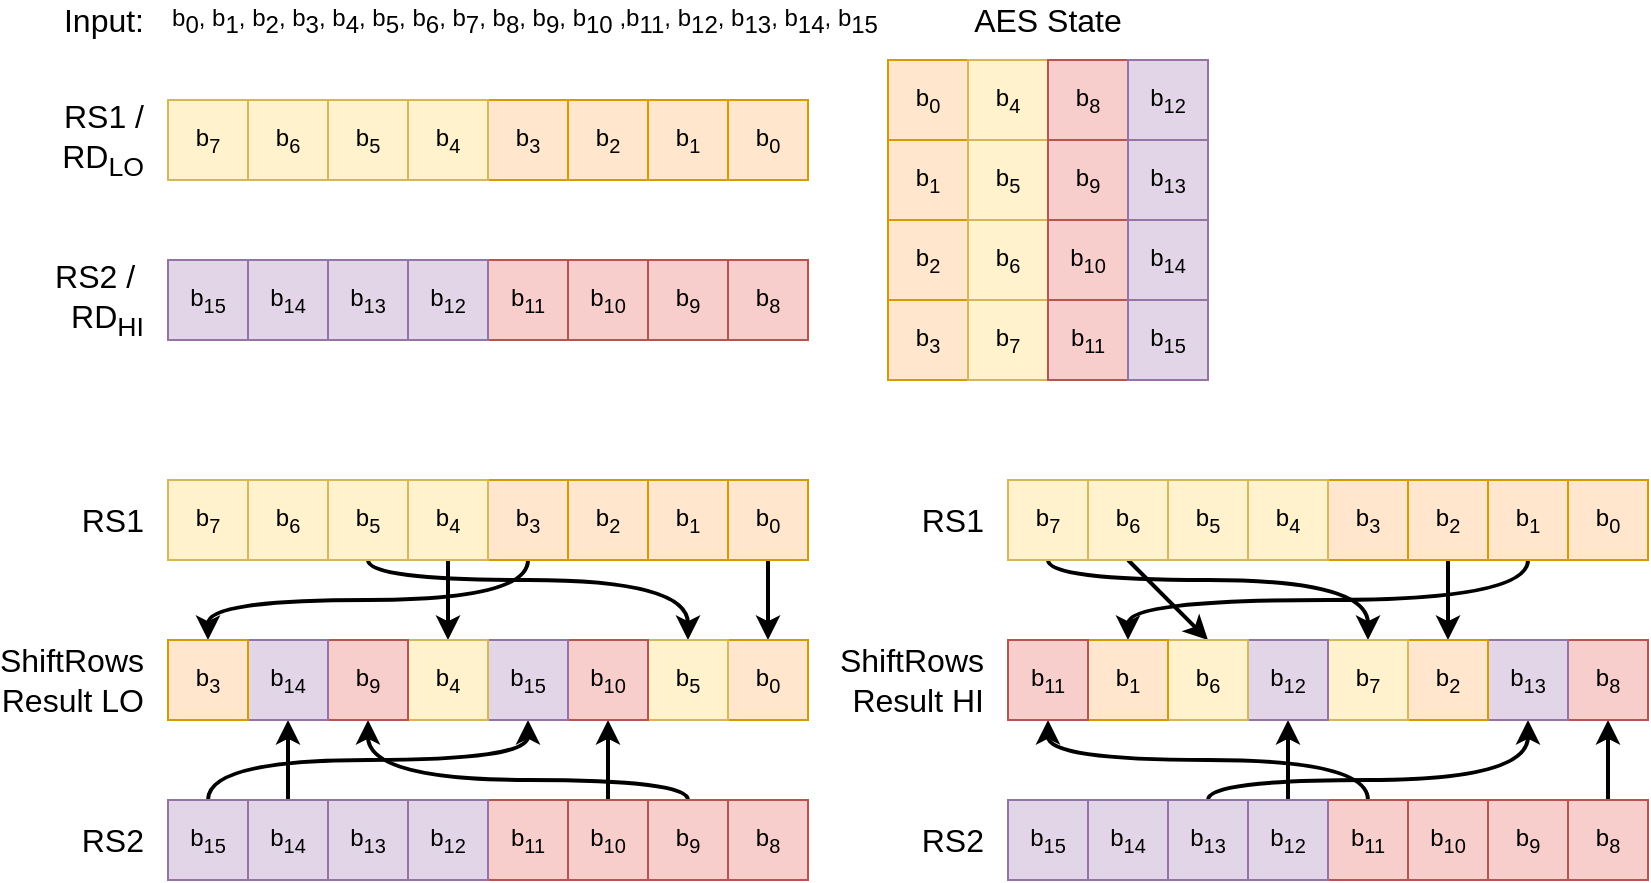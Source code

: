 <mxfile version="12.9.3" type="device"><diagram id="sHIKnb_p40F57NKTDTj2" name="Page-1"><mxGraphModel dx="960" dy="971" grid="1" gridSize="10" guides="1" tooltips="1" connect="1" arrows="1" fold="1" page="1" pageScale="1" pageWidth="827" pageHeight="1169" math="0" shadow="0"><root><mxCell id="0"/><mxCell id="1" parent="0"/><mxCell id="no9FC9ugb9BgBI_M5xsZ-18" value="b&lt;sub&gt;0&lt;/sub&gt;" style="whiteSpace=wrap;html=1;aspect=fixed;fillColor=#ffe6cc;strokeColor=#d79b00;" vertex="1" parent="1"><mxGeometry x="500" y="90" width="40" height="40" as="geometry"/></mxCell><mxCell id="no9FC9ugb9BgBI_M5xsZ-19" value="b&lt;sub&gt;1&lt;/sub&gt;" style="whiteSpace=wrap;html=1;aspect=fixed;fillColor=#ffe6cc;strokeColor=#d79b00;" vertex="1" parent="1"><mxGeometry x="460" y="90" width="40" height="40" as="geometry"/></mxCell><mxCell id="no9FC9ugb9BgBI_M5xsZ-20" value="b&lt;sub&gt;2&lt;/sub&gt;" style="whiteSpace=wrap;html=1;aspect=fixed;fillColor=#ffe6cc;strokeColor=#d79b00;" vertex="1" parent="1"><mxGeometry x="420" y="90" width="40" height="40" as="geometry"/></mxCell><mxCell id="no9FC9ugb9BgBI_M5xsZ-21" value="b&lt;sub&gt;3&lt;/sub&gt;" style="whiteSpace=wrap;html=1;aspect=fixed;fillColor=#ffe6cc;strokeColor=#d79b00;" vertex="1" parent="1"><mxGeometry x="380" y="90" width="40" height="40" as="geometry"/></mxCell><mxCell id="no9FC9ugb9BgBI_M5xsZ-22" value="b&lt;sub&gt;4&lt;/sub&gt;" style="whiteSpace=wrap;html=1;aspect=fixed;fillColor=#fff2cc;strokeColor=#d6b656;" vertex="1" parent="1"><mxGeometry x="340" y="90" width="40" height="40" as="geometry"/></mxCell><mxCell id="no9FC9ugb9BgBI_M5xsZ-23" value="b&lt;sub&gt;5&lt;/sub&gt;" style="whiteSpace=wrap;html=1;aspect=fixed;fillColor=#fff2cc;strokeColor=#d6b656;" vertex="1" parent="1"><mxGeometry x="300" y="90" width="40" height="40" as="geometry"/></mxCell><mxCell id="no9FC9ugb9BgBI_M5xsZ-24" value="b&lt;sub&gt;6&lt;/sub&gt;" style="whiteSpace=wrap;html=1;aspect=fixed;fillColor=#fff2cc;strokeColor=#d6b656;" vertex="1" parent="1"><mxGeometry x="260" y="90" width="40" height="40" as="geometry"/></mxCell><mxCell id="no9FC9ugb9BgBI_M5xsZ-25" value="b&lt;sub&gt;7&lt;/sub&gt;" style="whiteSpace=wrap;html=1;aspect=fixed;fillColor=#fff2cc;strokeColor=#d6b656;" vertex="1" parent="1"><mxGeometry x="220" y="90" width="40" height="40" as="geometry"/></mxCell><mxCell id="no9FC9ugb9BgBI_M5xsZ-26" value="b&lt;sub&gt;8&lt;/sub&gt;" style="whiteSpace=wrap;html=1;aspect=fixed;fillColor=#f8cecc;strokeColor=#b85450;" vertex="1" parent="1"><mxGeometry x="500" y="170" width="40" height="40" as="geometry"/></mxCell><mxCell id="no9FC9ugb9BgBI_M5xsZ-27" value="b&lt;sub&gt;9&lt;/sub&gt;" style="whiteSpace=wrap;html=1;aspect=fixed;fillColor=#f8cecc;strokeColor=#b85450;" vertex="1" parent="1"><mxGeometry x="460" y="170" width="40" height="40" as="geometry"/></mxCell><mxCell id="no9FC9ugb9BgBI_M5xsZ-28" value="b&lt;sub&gt;10&lt;/sub&gt;" style="whiteSpace=wrap;html=1;aspect=fixed;fillColor=#f8cecc;strokeColor=#b85450;" vertex="1" parent="1"><mxGeometry x="420" y="170" width="40" height="40" as="geometry"/></mxCell><mxCell id="no9FC9ugb9BgBI_M5xsZ-29" value="b&lt;sub&gt;11&lt;/sub&gt;" style="whiteSpace=wrap;html=1;aspect=fixed;fillColor=#f8cecc;strokeColor=#b85450;" vertex="1" parent="1"><mxGeometry x="380" y="170" width="40" height="40" as="geometry"/></mxCell><mxCell id="no9FC9ugb9BgBI_M5xsZ-30" value="b&lt;sub&gt;12&lt;/sub&gt;" style="whiteSpace=wrap;html=1;aspect=fixed;fillColor=#e1d5e7;strokeColor=#9673a6;" vertex="1" parent="1"><mxGeometry x="340" y="170" width="40" height="40" as="geometry"/></mxCell><mxCell id="no9FC9ugb9BgBI_M5xsZ-31" value="b&lt;sub&gt;13&lt;/sub&gt;" style="whiteSpace=wrap;html=1;aspect=fixed;fillColor=#e1d5e7;strokeColor=#9673a6;" vertex="1" parent="1"><mxGeometry x="300" y="170" width="40" height="40" as="geometry"/></mxCell><mxCell id="no9FC9ugb9BgBI_M5xsZ-32" value="b&lt;sub&gt;14&lt;/sub&gt;" style="whiteSpace=wrap;html=1;aspect=fixed;fillColor=#e1d5e7;strokeColor=#9673a6;" vertex="1" parent="1"><mxGeometry x="260" y="170" width="40" height="40" as="geometry"/></mxCell><mxCell id="no9FC9ugb9BgBI_M5xsZ-33" value="b&lt;sub&gt;15&lt;/sub&gt;" style="whiteSpace=wrap;html=1;aspect=fixed;fillColor=#e1d5e7;strokeColor=#9673a6;" vertex="1" parent="1"><mxGeometry x="220" y="170" width="40" height="40" as="geometry"/></mxCell><mxCell id="no9FC9ugb9BgBI_M5xsZ-35" value="RS1 / RD&lt;sub&gt;LO&lt;/sub&gt;" style="text;html=1;strokeColor=none;fillColor=none;align=right;verticalAlign=middle;whiteSpace=wrap;rounded=0;fontSize=16;" vertex="1" parent="1"><mxGeometry x="170" y="100" width="40" height="20" as="geometry"/></mxCell><mxCell id="no9FC9ugb9BgBI_M5xsZ-36" value="RS2 /&amp;nbsp;&lt;br&gt;RD&lt;sub&gt;HI&lt;/sub&gt;" style="text;html=1;strokeColor=none;fillColor=none;align=right;verticalAlign=middle;whiteSpace=wrap;rounded=0;fontSize=16;" vertex="1" parent="1"><mxGeometry x="160" y="180" width="50" height="20" as="geometry"/></mxCell><mxCell id="no9FC9ugb9BgBI_M5xsZ-37" value="AES State" style="text;html=1;strokeColor=none;fillColor=none;align=center;verticalAlign=middle;whiteSpace=wrap;rounded=0;fontSize=16;" vertex="1" parent="1"><mxGeometry x="580" y="40" width="160" height="20" as="geometry"/></mxCell><mxCell id="no9FC9ugb9BgBI_M5xsZ-40" value="Input:" style="text;html=1;strokeColor=none;fillColor=none;align=right;verticalAlign=middle;whiteSpace=wrap;rounded=0;fontSize=16;" vertex="1" parent="1"><mxGeometry x="170" y="40" width="40" height="20" as="geometry"/></mxCell><mxCell id="no9FC9ugb9BgBI_M5xsZ-41" value="&lt;font style=&quot;font-size: 12px;&quot;&gt;b&lt;sub style=&quot;font-size: 12px;&quot;&gt;0&lt;/sub&gt;, b&lt;sub style=&quot;font-size: 12px;&quot;&gt;1&lt;/sub&gt;, b&lt;sub style=&quot;font-size: 12px;&quot;&gt;2&lt;/sub&gt;, b&lt;sub style=&quot;font-size: 12px;&quot;&gt;3&lt;/sub&gt;, b&lt;sub style=&quot;font-size: 12px;&quot;&gt;4&lt;/sub&gt;, b&lt;sub style=&quot;font-size: 12px;&quot;&gt;5&lt;/sub&gt;, b&lt;sub style=&quot;font-size: 12px;&quot;&gt;6&lt;/sub&gt;, b&lt;sub style=&quot;font-size: 12px;&quot;&gt;7&lt;/sub&gt;, b&lt;sub style=&quot;font-size: 12px;&quot;&gt;8&lt;/sub&gt;, b&lt;sub style=&quot;font-size: 12px;&quot;&gt;9&lt;/sub&gt;, b&lt;sub style=&quot;font-size: 12px;&quot;&gt;10&amp;nbsp;&lt;/sub&gt;,b&lt;sub style=&quot;font-size: 12px;&quot;&gt;11&lt;/sub&gt;, b&lt;sub style=&quot;font-size: 12px;&quot;&gt;12&lt;/sub&gt;, b&lt;sub style=&quot;font-size: 12px;&quot;&gt;13&lt;/sub&gt;, b&lt;sub style=&quot;font-size: 12px;&quot;&gt;14&lt;/sub&gt;, b&lt;sub style=&quot;font-size: 12px;&quot;&gt;15&lt;/sub&gt;&lt;/font&gt;" style="text;html=1;strokeColor=none;fillColor=none;align=left;verticalAlign=middle;whiteSpace=wrap;rounded=0;fontSize=12;fontFamily=Helvetica;spacing=2;" vertex="1" parent="1"><mxGeometry x="220" y="40" width="430" height="20" as="geometry"/></mxCell><mxCell id="no9FC9ugb9BgBI_M5xsZ-50" value="b&lt;sub&gt;0&lt;/sub&gt;" style="whiteSpace=wrap;html=1;aspect=fixed;fillColor=#ffe6cc;strokeColor=#d79b00;gradientColor=none;" vertex="1" parent="1"><mxGeometry x="580" y="70" width="40" height="40" as="geometry"/></mxCell><mxCell id="no9FC9ugb9BgBI_M5xsZ-51" value="b&lt;sub&gt;1&lt;/sub&gt;" style="whiteSpace=wrap;html=1;aspect=fixed;fillColor=#ffe6cc;strokeColor=#d79b00;" vertex="1" parent="1"><mxGeometry x="580" y="110" width="40" height="40" as="geometry"/></mxCell><mxCell id="no9FC9ugb9BgBI_M5xsZ-52" value="b&lt;sub&gt;2&lt;/sub&gt;" style="whiteSpace=wrap;html=1;aspect=fixed;fillColor=#ffe6cc;strokeColor=#d79b00;" vertex="1" parent="1"><mxGeometry x="580" y="150" width="40" height="40" as="geometry"/></mxCell><mxCell id="no9FC9ugb9BgBI_M5xsZ-53" value="b&lt;sub&gt;3&lt;/sub&gt;" style="whiteSpace=wrap;html=1;aspect=fixed;fillColor=#ffe6cc;strokeColor=#d79b00;" vertex="1" parent="1"><mxGeometry x="580" y="190" width="40" height="40" as="geometry"/></mxCell><mxCell id="no9FC9ugb9BgBI_M5xsZ-54" value="b&lt;sub&gt;4&lt;/sub&gt;" style="whiteSpace=wrap;html=1;aspect=fixed;fillColor=#fff2cc;strokeColor=#d6b656;" vertex="1" parent="1"><mxGeometry x="620" y="70" width="40" height="40" as="geometry"/></mxCell><mxCell id="no9FC9ugb9BgBI_M5xsZ-55" value="b&lt;sub&gt;5&lt;/sub&gt;" style="whiteSpace=wrap;html=1;aspect=fixed;fillColor=#fff2cc;strokeColor=#d6b656;" vertex="1" parent="1"><mxGeometry x="620" y="110" width="40" height="40" as="geometry"/></mxCell><mxCell id="no9FC9ugb9BgBI_M5xsZ-56" value="b&lt;sub&gt;6&lt;/sub&gt;" style="whiteSpace=wrap;html=1;aspect=fixed;fillColor=#fff2cc;strokeColor=#d6b656;" vertex="1" parent="1"><mxGeometry x="620" y="150" width="40" height="40" as="geometry"/></mxCell><mxCell id="no9FC9ugb9BgBI_M5xsZ-57" value="b&lt;sub&gt;7&lt;/sub&gt;" style="whiteSpace=wrap;html=1;aspect=fixed;fillColor=#fff2cc;strokeColor=#d6b656;" vertex="1" parent="1"><mxGeometry x="620" y="190" width="40" height="40" as="geometry"/></mxCell><mxCell id="no9FC9ugb9BgBI_M5xsZ-58" value="b&lt;sub&gt;8&lt;/sub&gt;" style="whiteSpace=wrap;html=1;aspect=fixed;fillColor=#f8cecc;strokeColor=#b85450;" vertex="1" parent="1"><mxGeometry x="660" y="70" width="40" height="40" as="geometry"/></mxCell><mxCell id="no9FC9ugb9BgBI_M5xsZ-59" value="b&lt;sub&gt;9&lt;/sub&gt;" style="whiteSpace=wrap;html=1;aspect=fixed;fillColor=#f8cecc;strokeColor=#b85450;" vertex="1" parent="1"><mxGeometry x="660" y="110" width="40" height="40" as="geometry"/></mxCell><mxCell id="no9FC9ugb9BgBI_M5xsZ-60" value="b&lt;sub&gt;10&lt;/sub&gt;" style="whiteSpace=wrap;html=1;aspect=fixed;fillColor=#f8cecc;strokeColor=#b85450;" vertex="1" parent="1"><mxGeometry x="660" y="150" width="40" height="40" as="geometry"/></mxCell><mxCell id="no9FC9ugb9BgBI_M5xsZ-61" value="b&lt;sub&gt;11&lt;/sub&gt;" style="whiteSpace=wrap;html=1;aspect=fixed;fillColor=#f8cecc;strokeColor=#b85450;" vertex="1" parent="1"><mxGeometry x="660" y="190" width="40" height="40" as="geometry"/></mxCell><mxCell id="no9FC9ugb9BgBI_M5xsZ-62" value="b&lt;sub&gt;12&lt;/sub&gt;" style="whiteSpace=wrap;html=1;aspect=fixed;fillColor=#e1d5e7;strokeColor=#9673a6;" vertex="1" parent="1"><mxGeometry x="700" y="70" width="40" height="40" as="geometry"/></mxCell><mxCell id="no9FC9ugb9BgBI_M5xsZ-63" value="b&lt;sub&gt;13&lt;/sub&gt;" style="whiteSpace=wrap;html=1;aspect=fixed;fillColor=#e1d5e7;strokeColor=#9673a6;" vertex="1" parent="1"><mxGeometry x="700" y="110" width="40" height="40" as="geometry"/></mxCell><mxCell id="no9FC9ugb9BgBI_M5xsZ-64" value="b&lt;sub&gt;14&lt;/sub&gt;" style="whiteSpace=wrap;html=1;aspect=fixed;fillColor=#e1d5e7;strokeColor=#9673a6;" vertex="1" parent="1"><mxGeometry x="700" y="150" width="40" height="40" as="geometry"/></mxCell><mxCell id="no9FC9ugb9BgBI_M5xsZ-65" value="b&lt;sub&gt;15&lt;/sub&gt;" style="whiteSpace=wrap;html=1;aspect=fixed;fillColor=#e1d5e7;strokeColor=#9673a6;" vertex="1" parent="1"><mxGeometry x="700" y="190" width="40" height="40" as="geometry"/></mxCell><mxCell id="no9FC9ugb9BgBI_M5xsZ-90" style="edgeStyle=orthogonalEdgeStyle;rounded=0;orthogonalLoop=1;jettySize=auto;html=1;exitX=0.5;exitY=1;exitDx=0;exitDy=0;fontFamily=Helvetica;fontSize=12;strokeWidth=2;" edge="1" parent="1" source="no9FC9ugb9BgBI_M5xsZ-66" target="no9FC9ugb9BgBI_M5xsZ-82"><mxGeometry relative="1" as="geometry"/></mxCell><mxCell id="no9FC9ugb9BgBI_M5xsZ-66" value="b&lt;sub&gt;0&lt;/sub&gt;" style="whiteSpace=wrap;html=1;aspect=fixed;fillColor=#ffe6cc;strokeColor=#d79b00;" vertex="1" parent="1"><mxGeometry x="500" y="280" width="40" height="40" as="geometry"/></mxCell><mxCell id="no9FC9ugb9BgBI_M5xsZ-67" value="b&lt;sub&gt;1&lt;/sub&gt;" style="whiteSpace=wrap;html=1;aspect=fixed;fillColor=#ffe6cc;strokeColor=#d79b00;" vertex="1" parent="1"><mxGeometry x="460" y="280" width="40" height="40" as="geometry"/></mxCell><mxCell id="no9FC9ugb9BgBI_M5xsZ-68" value="b&lt;sub&gt;2&lt;/sub&gt;" style="whiteSpace=wrap;html=1;aspect=fixed;fillColor=#ffe6cc;strokeColor=#d79b00;" vertex="1" parent="1"><mxGeometry x="420" y="280" width="40" height="40" as="geometry"/></mxCell><mxCell id="no9FC9ugb9BgBI_M5xsZ-97" style="edgeStyle=orthogonalEdgeStyle;rounded=0;orthogonalLoop=1;jettySize=auto;html=1;exitX=0.5;exitY=1;exitDx=0;exitDy=0;entryX=0.5;entryY=0;entryDx=0;entryDy=0;fontFamily=Helvetica;fontSize=12;strokeWidth=2;curved=1;" edge="1" parent="1" source="no9FC9ugb9BgBI_M5xsZ-69" target="no9FC9ugb9BgBI_M5xsZ-89"><mxGeometry relative="1" as="geometry"/></mxCell><mxCell id="no9FC9ugb9BgBI_M5xsZ-69" value="b&lt;sub&gt;3&lt;/sub&gt;" style="whiteSpace=wrap;html=1;aspect=fixed;fillColor=#ffe6cc;strokeColor=#d79b00;" vertex="1" parent="1"><mxGeometry x="380" y="280" width="40" height="40" as="geometry"/></mxCell><mxCell id="no9FC9ugb9BgBI_M5xsZ-95" style="edgeStyle=none;rounded=0;orthogonalLoop=1;jettySize=auto;html=1;exitX=0.5;exitY=1;exitDx=0;exitDy=0;entryX=0.5;entryY=0;entryDx=0;entryDy=0;fontFamily=Helvetica;fontSize=12;strokeWidth=2;" edge="1" parent="1" source="no9FC9ugb9BgBI_M5xsZ-70" target="no9FC9ugb9BgBI_M5xsZ-86"><mxGeometry relative="1" as="geometry"/></mxCell><mxCell id="no9FC9ugb9BgBI_M5xsZ-70" value="b&lt;sub&gt;4&lt;/sub&gt;" style="whiteSpace=wrap;html=1;aspect=fixed;fillColor=#fff2cc;strokeColor=#d6b656;" vertex="1" parent="1"><mxGeometry x="340" y="280" width="40" height="40" as="geometry"/></mxCell><mxCell id="no9FC9ugb9BgBI_M5xsZ-93" style="edgeStyle=orthogonalEdgeStyle;rounded=0;orthogonalLoop=1;jettySize=auto;html=1;exitX=0.5;exitY=1;exitDx=0;exitDy=0;entryX=0.5;entryY=0;entryDx=0;entryDy=0;fontFamily=Helvetica;fontSize=12;strokeWidth=2;curved=1;" edge="1" parent="1" source="no9FC9ugb9BgBI_M5xsZ-71" target="no9FC9ugb9BgBI_M5xsZ-83"><mxGeometry relative="1" as="geometry"><Array as="points"><mxPoint x="320" y="330"/><mxPoint x="480" y="330"/></Array></mxGeometry></mxCell><mxCell id="no9FC9ugb9BgBI_M5xsZ-71" value="b&lt;sub&gt;5&lt;/sub&gt;" style="whiteSpace=wrap;html=1;aspect=fixed;fillColor=#fff2cc;strokeColor=#d6b656;" vertex="1" parent="1"><mxGeometry x="300" y="280" width="40" height="40" as="geometry"/></mxCell><mxCell id="no9FC9ugb9BgBI_M5xsZ-72" value="b&lt;sub&gt;6&lt;/sub&gt;" style="whiteSpace=wrap;html=1;aspect=fixed;fillColor=#fff2cc;strokeColor=#d6b656;" vertex="1" parent="1"><mxGeometry x="260" y="280" width="40" height="40" as="geometry"/></mxCell><mxCell id="no9FC9ugb9BgBI_M5xsZ-73" value="b&lt;sub&gt;7&lt;/sub&gt;" style="whiteSpace=wrap;html=1;aspect=fixed;fillColor=#fff2cc;strokeColor=#d6b656;" vertex="1" parent="1"><mxGeometry x="220" y="280" width="40" height="40" as="geometry"/></mxCell><mxCell id="no9FC9ugb9BgBI_M5xsZ-74" value="b&lt;sub&gt;8&lt;/sub&gt;" style="whiteSpace=wrap;html=1;aspect=fixed;fillColor=#f8cecc;strokeColor=#b85450;" vertex="1" parent="1"><mxGeometry x="500" y="440" width="40" height="40" as="geometry"/></mxCell><mxCell id="no9FC9ugb9BgBI_M5xsZ-91" style="rounded=0;orthogonalLoop=1;jettySize=auto;html=1;exitX=0.5;exitY=0;exitDx=0;exitDy=0;entryX=0.5;entryY=1;entryDx=0;entryDy=0;fontFamily=Helvetica;fontSize=12;strokeWidth=2;edgeStyle=orthogonalEdgeStyle;curved=1;" edge="1" parent="1" source="no9FC9ugb9BgBI_M5xsZ-75" target="no9FC9ugb9BgBI_M5xsZ-87"><mxGeometry relative="1" as="geometry"><Array as="points"><mxPoint x="480" y="430"/><mxPoint x="320" y="430"/></Array></mxGeometry></mxCell><mxCell id="no9FC9ugb9BgBI_M5xsZ-75" value="b&lt;sub&gt;9&lt;/sub&gt;" style="whiteSpace=wrap;html=1;aspect=fixed;fillColor=#f8cecc;strokeColor=#b85450;" vertex="1" parent="1"><mxGeometry x="460" y="440" width="40" height="40" as="geometry"/></mxCell><mxCell id="no9FC9ugb9BgBI_M5xsZ-92" style="edgeStyle=none;rounded=0;orthogonalLoop=1;jettySize=auto;html=1;exitX=0.5;exitY=0;exitDx=0;exitDy=0;entryX=0.5;entryY=1;entryDx=0;entryDy=0;fontFamily=Helvetica;fontSize=12;strokeWidth=2;" edge="1" parent="1" source="no9FC9ugb9BgBI_M5xsZ-76" target="no9FC9ugb9BgBI_M5xsZ-84"><mxGeometry relative="1" as="geometry"/></mxCell><mxCell id="no9FC9ugb9BgBI_M5xsZ-76" value="b&lt;sub&gt;10&lt;/sub&gt;" style="whiteSpace=wrap;html=1;aspect=fixed;fillColor=#f8cecc;strokeColor=#b85450;" vertex="1" parent="1"><mxGeometry x="420" y="440" width="40" height="40" as="geometry"/></mxCell><mxCell id="no9FC9ugb9BgBI_M5xsZ-77" value="b&lt;sub&gt;11&lt;/sub&gt;" style="whiteSpace=wrap;html=1;aspect=fixed;fillColor=#f8cecc;strokeColor=#b85450;" vertex="1" parent="1"><mxGeometry x="380" y="440" width="40" height="40" as="geometry"/></mxCell><mxCell id="no9FC9ugb9BgBI_M5xsZ-78" value="b&lt;sub&gt;12&lt;/sub&gt;" style="whiteSpace=wrap;html=1;aspect=fixed;fillColor=#e1d5e7;strokeColor=#9673a6;" vertex="1" parent="1"><mxGeometry x="340" y="440" width="40" height="40" as="geometry"/></mxCell><mxCell id="no9FC9ugb9BgBI_M5xsZ-79" value="b&lt;sub&gt;13&lt;/sub&gt;" style="whiteSpace=wrap;html=1;aspect=fixed;fillColor=#e1d5e7;strokeColor=#9673a6;" vertex="1" parent="1"><mxGeometry x="300" y="440" width="40" height="40" as="geometry"/></mxCell><mxCell id="no9FC9ugb9BgBI_M5xsZ-96" style="edgeStyle=none;rounded=0;orthogonalLoop=1;jettySize=auto;html=1;exitX=0.5;exitY=0;exitDx=0;exitDy=0;entryX=0.5;entryY=1;entryDx=0;entryDy=0;fontFamily=Helvetica;fontSize=12;strokeWidth=2;" edge="1" parent="1" source="no9FC9ugb9BgBI_M5xsZ-80" target="no9FC9ugb9BgBI_M5xsZ-88"><mxGeometry relative="1" as="geometry"/></mxCell><mxCell id="no9FC9ugb9BgBI_M5xsZ-80" value="b&lt;sub&gt;14&lt;/sub&gt;" style="whiteSpace=wrap;html=1;aspect=fixed;fillColor=#e1d5e7;strokeColor=#9673a6;" vertex="1" parent="1"><mxGeometry x="260" y="440" width="40" height="40" as="geometry"/></mxCell><mxCell id="no9FC9ugb9BgBI_M5xsZ-94" style="edgeStyle=orthogonalEdgeStyle;rounded=0;orthogonalLoop=1;jettySize=auto;html=1;exitX=0.5;exitY=0;exitDx=0;exitDy=0;entryX=0.5;entryY=1;entryDx=0;entryDy=0;fontFamily=Helvetica;fontSize=12;strokeWidth=2;curved=1;" edge="1" parent="1" source="no9FC9ugb9BgBI_M5xsZ-81" target="no9FC9ugb9BgBI_M5xsZ-85"><mxGeometry relative="1" as="geometry"/></mxCell><mxCell id="no9FC9ugb9BgBI_M5xsZ-81" value="b&lt;sub&gt;15&lt;/sub&gt;" style="whiteSpace=wrap;html=1;aspect=fixed;fillColor=#e1d5e7;strokeColor=#9673a6;" vertex="1" parent="1"><mxGeometry x="220" y="440" width="40" height="40" as="geometry"/></mxCell><mxCell id="no9FC9ugb9BgBI_M5xsZ-82" value="b&lt;sub&gt;0&lt;/sub&gt;" style="whiteSpace=wrap;html=1;aspect=fixed;fillColor=#ffe6cc;strokeColor=#d79b00;" vertex="1" parent="1"><mxGeometry x="500" y="360" width="40" height="40" as="geometry"/></mxCell><mxCell id="no9FC9ugb9BgBI_M5xsZ-83" value="b&lt;sub&gt;5&lt;/sub&gt;" style="whiteSpace=wrap;html=1;aspect=fixed;fillColor=#fff2cc;strokeColor=#d6b656;" vertex="1" parent="1"><mxGeometry x="460" y="360" width="40" height="40" as="geometry"/></mxCell><mxCell id="no9FC9ugb9BgBI_M5xsZ-84" value="b&lt;sub&gt;10&lt;/sub&gt;" style="whiteSpace=wrap;html=1;aspect=fixed;fillColor=#f8cecc;strokeColor=#b85450;" vertex="1" parent="1"><mxGeometry x="420" y="360" width="40" height="40" as="geometry"/></mxCell><mxCell id="no9FC9ugb9BgBI_M5xsZ-85" value="b&lt;sub&gt;15&lt;/sub&gt;" style="whiteSpace=wrap;html=1;aspect=fixed;fillColor=#e1d5e7;strokeColor=#9673a6;" vertex="1" parent="1"><mxGeometry x="380" y="360" width="40" height="40" as="geometry"/></mxCell><mxCell id="no9FC9ugb9BgBI_M5xsZ-86" value="b&lt;sub&gt;4&lt;/sub&gt;" style="whiteSpace=wrap;html=1;aspect=fixed;fillColor=#fff2cc;strokeColor=#d6b656;" vertex="1" parent="1"><mxGeometry x="340" y="360" width="40" height="40" as="geometry"/></mxCell><mxCell id="no9FC9ugb9BgBI_M5xsZ-87" value="b&lt;sub&gt;9&lt;/sub&gt;" style="whiteSpace=wrap;html=1;aspect=fixed;fillColor=#f8cecc;strokeColor=#b85450;" vertex="1" parent="1"><mxGeometry x="300" y="360" width="40" height="40" as="geometry"/></mxCell><mxCell id="no9FC9ugb9BgBI_M5xsZ-88" value="b&lt;sub&gt;14&lt;/sub&gt;" style="whiteSpace=wrap;html=1;aspect=fixed;fillColor=#e1d5e7;strokeColor=#9673a6;" vertex="1" parent="1"><mxGeometry x="260" y="360" width="40" height="40" as="geometry"/></mxCell><mxCell id="no9FC9ugb9BgBI_M5xsZ-89" value="b&lt;sub&gt;3&lt;/sub&gt;" style="whiteSpace=wrap;html=1;aspect=fixed;fillColor=#ffe6cc;strokeColor=#d79b00;" vertex="1" parent="1"><mxGeometry x="220" y="360" width="40" height="40" as="geometry"/></mxCell><mxCell id="no9FC9ugb9BgBI_M5xsZ-98" value="RS1" style="text;html=1;strokeColor=none;fillColor=none;align=right;verticalAlign=middle;whiteSpace=wrap;rounded=0;fontSize=16;" vertex="1" parent="1"><mxGeometry x="170" y="290" width="40" height="20" as="geometry"/></mxCell><mxCell id="no9FC9ugb9BgBI_M5xsZ-99" value="RS2" style="text;html=1;strokeColor=none;fillColor=none;align=right;verticalAlign=middle;whiteSpace=wrap;rounded=0;fontSize=16;" vertex="1" parent="1"><mxGeometry x="170" y="450" width="40" height="20" as="geometry"/></mxCell><mxCell id="no9FC9ugb9BgBI_M5xsZ-100" value="ShiftRows&lt;br&gt;Result LO" style="text;html=1;strokeColor=none;fillColor=none;align=right;verticalAlign=middle;whiteSpace=wrap;rounded=0;fontSize=16;" vertex="1" parent="1"><mxGeometry x="170" y="370" width="40" height="20" as="geometry"/></mxCell><mxCell id="no9FC9ugb9BgBI_M5xsZ-102" value="b&lt;sub&gt;0&lt;/sub&gt;" style="whiteSpace=wrap;html=1;aspect=fixed;fillColor=#ffe6cc;strokeColor=#d79b00;" vertex="1" parent="1"><mxGeometry x="920" y="280" width="40" height="40" as="geometry"/></mxCell><mxCell id="no9FC9ugb9BgBI_M5xsZ-142" style="edgeStyle=orthogonalEdgeStyle;rounded=0;orthogonalLoop=1;jettySize=auto;html=1;exitX=0.5;exitY=1;exitDx=0;exitDy=0;entryX=0.5;entryY=0;entryDx=0;entryDy=0;strokeWidth=2;fontFamily=Helvetica;fontSize=12;curved=1;" edge="1" parent="1" source="no9FC9ugb9BgBI_M5xsZ-103" target="no9FC9ugb9BgBI_M5xsZ-131"><mxGeometry relative="1" as="geometry"><Array as="points"><mxPoint x="900" y="340"/><mxPoint x="700" y="340"/></Array></mxGeometry></mxCell><mxCell id="no9FC9ugb9BgBI_M5xsZ-103" value="b&lt;sub&gt;1&lt;/sub&gt;" style="whiteSpace=wrap;html=1;aspect=fixed;fillColor=#ffe6cc;strokeColor=#d79b00;" vertex="1" parent="1"><mxGeometry x="880" y="280" width="40" height="40" as="geometry"/></mxCell><mxCell id="no9FC9ugb9BgBI_M5xsZ-138" style="edgeStyle=none;rounded=0;orthogonalLoop=1;jettySize=auto;html=1;exitX=0.5;exitY=1;exitDx=0;exitDy=0;entryX=0.5;entryY=0;entryDx=0;entryDy=0;strokeWidth=2;fontFamily=Helvetica;fontSize=12;" edge="1" parent="1" source="no9FC9ugb9BgBI_M5xsZ-104" target="no9FC9ugb9BgBI_M5xsZ-127"><mxGeometry relative="1" as="geometry"/></mxCell><mxCell id="no9FC9ugb9BgBI_M5xsZ-104" value="b&lt;sub&gt;2&lt;/sub&gt;" style="whiteSpace=wrap;html=1;aspect=fixed;fillColor=#ffe6cc;strokeColor=#d79b00;" vertex="1" parent="1"><mxGeometry x="840" y="280" width="40" height="40" as="geometry"/></mxCell><mxCell id="no9FC9ugb9BgBI_M5xsZ-106" value="b&lt;sub&gt;3&lt;/sub&gt;" style="whiteSpace=wrap;html=1;aspect=fixed;fillColor=#ffe6cc;strokeColor=#d79b00;" vertex="1" parent="1"><mxGeometry x="800" y="280" width="40" height="40" as="geometry"/></mxCell><mxCell id="no9FC9ugb9BgBI_M5xsZ-108" value="b&lt;sub&gt;4&lt;/sub&gt;" style="whiteSpace=wrap;html=1;aspect=fixed;fillColor=#fff2cc;strokeColor=#d6b656;" vertex="1" parent="1"><mxGeometry x="760" y="280" width="40" height="40" as="geometry"/></mxCell><mxCell id="no9FC9ugb9BgBI_M5xsZ-110" value="b&lt;sub&gt;5&lt;/sub&gt;" style="whiteSpace=wrap;html=1;aspect=fixed;fillColor=#fff2cc;strokeColor=#d6b656;" vertex="1" parent="1"><mxGeometry x="720" y="280" width="40" height="40" as="geometry"/></mxCell><mxCell id="no9FC9ugb9BgBI_M5xsZ-141" style="rounded=0;orthogonalLoop=1;jettySize=auto;html=1;exitX=0.5;exitY=1;exitDx=0;exitDy=0;entryX=0.5;entryY=0;entryDx=0;entryDy=0;strokeWidth=2;fontFamily=Helvetica;fontSize=12;" edge="1" parent="1" source="no9FC9ugb9BgBI_M5xsZ-111" target="no9FC9ugb9BgBI_M5xsZ-130"><mxGeometry relative="1" as="geometry"/></mxCell><mxCell id="no9FC9ugb9BgBI_M5xsZ-111" value="b&lt;sub&gt;6&lt;/sub&gt;" style="whiteSpace=wrap;html=1;aspect=fixed;fillColor=#fff2cc;strokeColor=#d6b656;" vertex="1" parent="1"><mxGeometry x="680" y="280" width="40" height="40" as="geometry"/></mxCell><mxCell id="no9FC9ugb9BgBI_M5xsZ-139" style="edgeStyle=orthogonalEdgeStyle;rounded=0;orthogonalLoop=1;jettySize=auto;html=1;exitX=0.5;exitY=1;exitDx=0;exitDy=0;entryX=0.5;entryY=0;entryDx=0;entryDy=0;strokeWidth=2;fontFamily=Helvetica;fontSize=12;curved=1;" edge="1" parent="1" source="no9FC9ugb9BgBI_M5xsZ-112" target="no9FC9ugb9BgBI_M5xsZ-128"><mxGeometry relative="1" as="geometry"><Array as="points"><mxPoint x="660" y="330"/><mxPoint x="820" y="330"/></Array></mxGeometry></mxCell><mxCell id="no9FC9ugb9BgBI_M5xsZ-112" value="b&lt;sub&gt;7&lt;/sub&gt;" style="whiteSpace=wrap;html=1;aspect=fixed;fillColor=#fff2cc;strokeColor=#d6b656;" vertex="1" parent="1"><mxGeometry x="640" y="280" width="40" height="40" as="geometry"/></mxCell><mxCell id="no9FC9ugb9BgBI_M5xsZ-136" style="edgeStyle=none;rounded=0;orthogonalLoop=1;jettySize=auto;html=1;exitX=0.5;exitY=0;exitDx=0;exitDy=0;entryX=0.5;entryY=1;entryDx=0;entryDy=0;strokeWidth=2;fontFamily=Helvetica;fontSize=12;" edge="1" parent="1" source="no9FC9ugb9BgBI_M5xsZ-113" target="no9FC9ugb9BgBI_M5xsZ-125"><mxGeometry relative="1" as="geometry"/></mxCell><mxCell id="no9FC9ugb9BgBI_M5xsZ-113" value="b&lt;sub&gt;8&lt;/sub&gt;" style="whiteSpace=wrap;html=1;aspect=fixed;fillColor=#f8cecc;strokeColor=#b85450;" vertex="1" parent="1"><mxGeometry x="920" y="440" width="40" height="40" as="geometry"/></mxCell><mxCell id="no9FC9ugb9BgBI_M5xsZ-115" value="b&lt;sub&gt;9&lt;/sub&gt;" style="whiteSpace=wrap;html=1;aspect=fixed;fillColor=#f8cecc;strokeColor=#b85450;" vertex="1" parent="1"><mxGeometry x="880" y="440" width="40" height="40" as="geometry"/></mxCell><mxCell id="no9FC9ugb9BgBI_M5xsZ-117" value="b&lt;sub&gt;10&lt;/sub&gt;" style="whiteSpace=wrap;html=1;aspect=fixed;fillColor=#f8cecc;strokeColor=#b85450;" vertex="1" parent="1"><mxGeometry x="840" y="440" width="40" height="40" as="geometry"/></mxCell><mxCell id="no9FC9ugb9BgBI_M5xsZ-143" style="edgeStyle=orthogonalEdgeStyle;rounded=0;orthogonalLoop=1;jettySize=auto;html=1;exitX=0.5;exitY=0;exitDx=0;exitDy=0;entryX=0.5;entryY=1;entryDx=0;entryDy=0;strokeWidth=2;fontFamily=Helvetica;fontSize=12;curved=1;" edge="1" parent="1" source="no9FC9ugb9BgBI_M5xsZ-118" target="no9FC9ugb9BgBI_M5xsZ-132"><mxGeometry relative="1" as="geometry"/></mxCell><mxCell id="no9FC9ugb9BgBI_M5xsZ-118" value="b&lt;sub&gt;11&lt;/sub&gt;" style="whiteSpace=wrap;html=1;aspect=fixed;fillColor=#f8cecc;strokeColor=#b85450;" vertex="1" parent="1"><mxGeometry x="800" y="440" width="40" height="40" as="geometry"/></mxCell><mxCell id="no9FC9ugb9BgBI_M5xsZ-140" style="edgeStyle=none;rounded=0;orthogonalLoop=1;jettySize=auto;html=1;exitX=0.5;exitY=0;exitDx=0;exitDy=0;entryX=0.5;entryY=1;entryDx=0;entryDy=0;strokeWidth=2;fontFamily=Helvetica;fontSize=12;" edge="1" parent="1" source="no9FC9ugb9BgBI_M5xsZ-119" target="no9FC9ugb9BgBI_M5xsZ-129"><mxGeometry relative="1" as="geometry"/></mxCell><mxCell id="no9FC9ugb9BgBI_M5xsZ-119" value="b&lt;sub&gt;12&lt;/sub&gt;" style="whiteSpace=wrap;html=1;aspect=fixed;fillColor=#e1d5e7;strokeColor=#9673a6;" vertex="1" parent="1"><mxGeometry x="760" y="440" width="40" height="40" as="geometry"/></mxCell><mxCell id="no9FC9ugb9BgBI_M5xsZ-137" style="edgeStyle=orthogonalEdgeStyle;rounded=0;orthogonalLoop=1;jettySize=auto;html=1;exitX=0.5;exitY=0;exitDx=0;exitDy=0;entryX=0.5;entryY=1;entryDx=0;entryDy=0;strokeWidth=2;fontFamily=Helvetica;fontSize=12;curved=1;" edge="1" parent="1" source="no9FC9ugb9BgBI_M5xsZ-120" target="no9FC9ugb9BgBI_M5xsZ-126"><mxGeometry relative="1" as="geometry"><Array as="points"><mxPoint x="740" y="430"/><mxPoint x="900" y="430"/></Array></mxGeometry></mxCell><mxCell id="no9FC9ugb9BgBI_M5xsZ-120" value="b&lt;sub&gt;13&lt;/sub&gt;" style="whiteSpace=wrap;html=1;aspect=fixed;fillColor=#e1d5e7;strokeColor=#9673a6;" vertex="1" parent="1"><mxGeometry x="720" y="440" width="40" height="40" as="geometry"/></mxCell><mxCell id="no9FC9ugb9BgBI_M5xsZ-122" value="b&lt;sub&gt;14&lt;/sub&gt;" style="whiteSpace=wrap;html=1;aspect=fixed;fillColor=#e1d5e7;strokeColor=#9673a6;" vertex="1" parent="1"><mxGeometry x="680" y="440" width="40" height="40" as="geometry"/></mxCell><mxCell id="no9FC9ugb9BgBI_M5xsZ-124" value="b&lt;sub&gt;15&lt;/sub&gt;" style="whiteSpace=wrap;html=1;aspect=fixed;fillColor=#e1d5e7;strokeColor=#9673a6;" vertex="1" parent="1"><mxGeometry x="640" y="440" width="40" height="40" as="geometry"/></mxCell><mxCell id="no9FC9ugb9BgBI_M5xsZ-125" value="b&lt;sub&gt;8&lt;/sub&gt;" style="whiteSpace=wrap;html=1;aspect=fixed;fillColor=#f8cecc;strokeColor=#b85450;" vertex="1" parent="1"><mxGeometry x="920" y="360" width="40" height="40" as="geometry"/></mxCell><mxCell id="no9FC9ugb9BgBI_M5xsZ-126" value="b&lt;sub&gt;13&lt;/sub&gt;" style="whiteSpace=wrap;html=1;aspect=fixed;fillColor=#e1d5e7;strokeColor=#9673a6;" vertex="1" parent="1"><mxGeometry x="880" y="360" width="40" height="40" as="geometry"/></mxCell><mxCell id="no9FC9ugb9BgBI_M5xsZ-127" value="b&lt;sub&gt;2&lt;/sub&gt;" style="whiteSpace=wrap;html=1;aspect=fixed;fillColor=#ffe6cc;strokeColor=#d79b00;" vertex="1" parent="1"><mxGeometry x="840" y="360" width="40" height="40" as="geometry"/></mxCell><mxCell id="no9FC9ugb9BgBI_M5xsZ-128" value="b&lt;sub&gt;7&lt;/sub&gt;" style="whiteSpace=wrap;html=1;aspect=fixed;fillColor=#fff2cc;strokeColor=#d6b656;" vertex="1" parent="1"><mxGeometry x="800" y="360" width="40" height="40" as="geometry"/></mxCell><mxCell id="no9FC9ugb9BgBI_M5xsZ-129" value="b&lt;sub&gt;12&lt;/sub&gt;" style="whiteSpace=wrap;html=1;aspect=fixed;fillColor=#e1d5e7;strokeColor=#9673a6;" vertex="1" parent="1"><mxGeometry x="760" y="360" width="40" height="40" as="geometry"/></mxCell><mxCell id="no9FC9ugb9BgBI_M5xsZ-130" value="b&lt;sub&gt;6&lt;/sub&gt;" style="whiteSpace=wrap;html=1;aspect=fixed;fillColor=#fff2cc;strokeColor=#d6b656;" vertex="1" parent="1"><mxGeometry x="720" y="360" width="40" height="40" as="geometry"/></mxCell><mxCell id="no9FC9ugb9BgBI_M5xsZ-131" value="b&lt;sub&gt;1&lt;/sub&gt;" style="whiteSpace=wrap;html=1;aspect=fixed;fillColor=#ffe6cc;strokeColor=#d79b00;" vertex="1" parent="1"><mxGeometry x="680" y="360" width="40" height="40" as="geometry"/></mxCell><mxCell id="no9FC9ugb9BgBI_M5xsZ-132" value="b&lt;sub&gt;11&lt;/sub&gt;" style="whiteSpace=wrap;html=1;aspect=fixed;fillColor=#f8cecc;strokeColor=#b85450;" vertex="1" parent="1"><mxGeometry x="640" y="360" width="40" height="40" as="geometry"/></mxCell><mxCell id="no9FC9ugb9BgBI_M5xsZ-133" value="RS1" style="text;html=1;strokeColor=none;fillColor=none;align=right;verticalAlign=middle;whiteSpace=wrap;rounded=0;fontSize=16;" vertex="1" parent="1"><mxGeometry x="590" y="290" width="40" height="20" as="geometry"/></mxCell><mxCell id="no9FC9ugb9BgBI_M5xsZ-134" value="RS2" style="text;html=1;strokeColor=none;fillColor=none;align=right;verticalAlign=middle;whiteSpace=wrap;rounded=0;fontSize=16;" vertex="1" parent="1"><mxGeometry x="590" y="450" width="40" height="20" as="geometry"/></mxCell><mxCell id="no9FC9ugb9BgBI_M5xsZ-135" value="ShiftRows&lt;br&gt;Result HI" style="text;html=1;strokeColor=none;fillColor=none;align=right;verticalAlign=middle;whiteSpace=wrap;rounded=0;fontSize=16;" vertex="1" parent="1"><mxGeometry x="590" y="370" width="40" height="20" as="geometry"/></mxCell></root></mxGraphModel></diagram></mxfile>